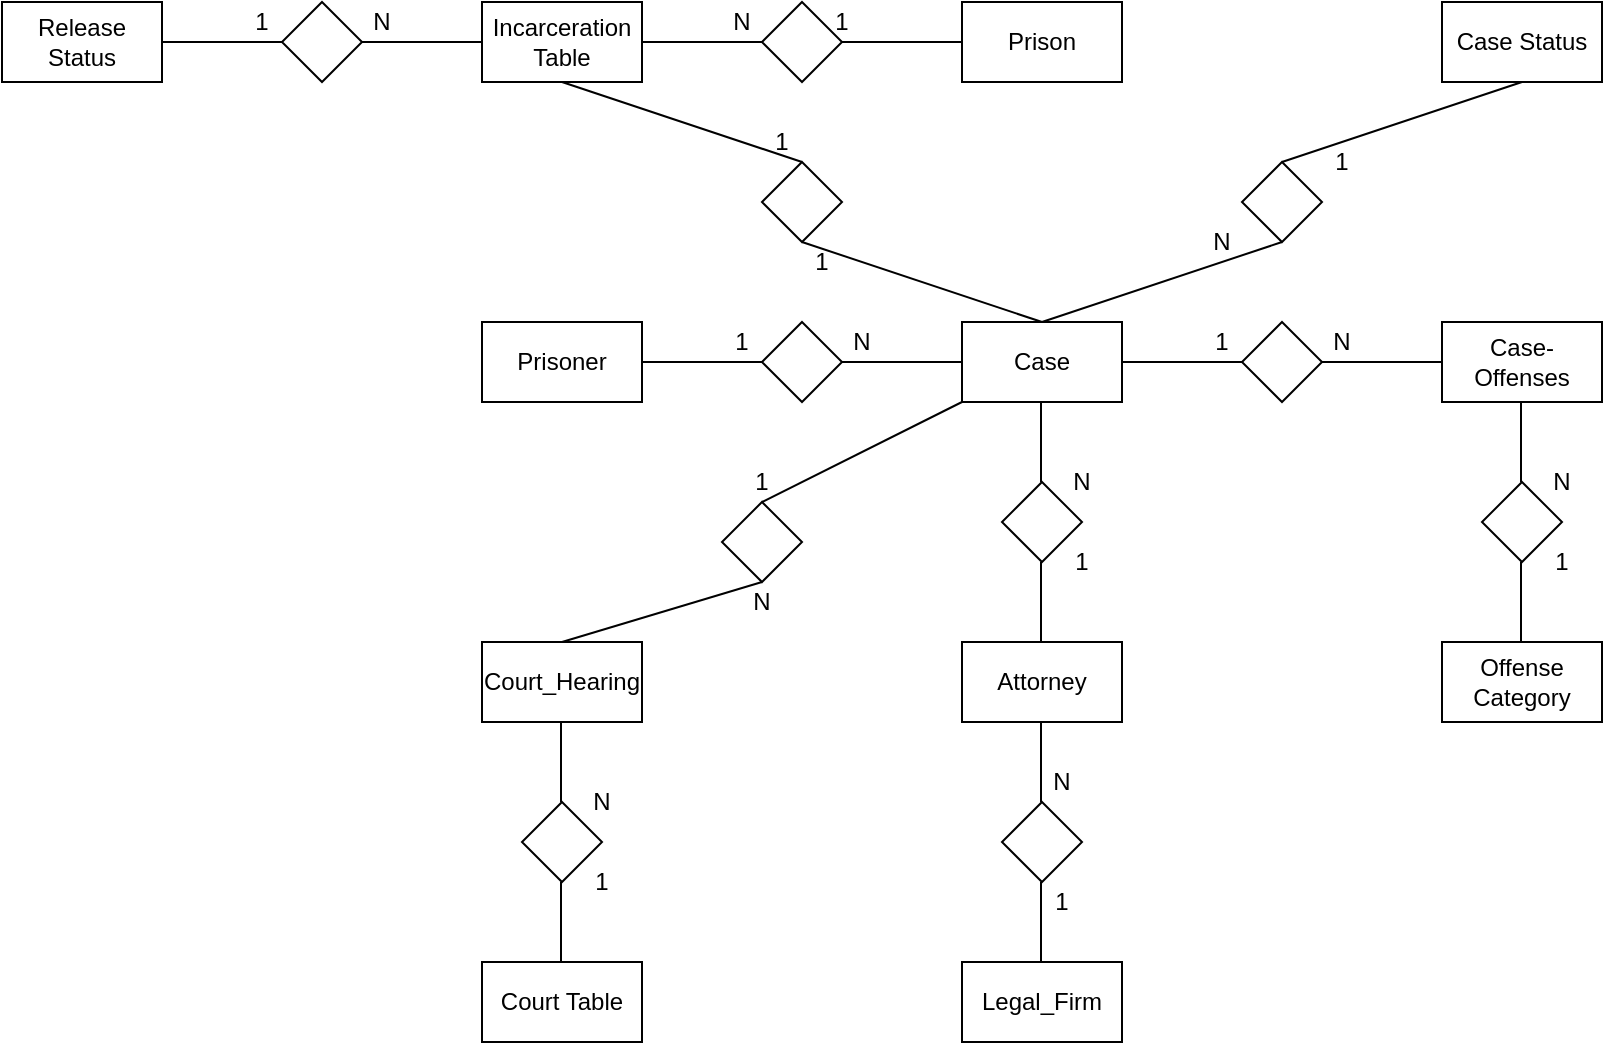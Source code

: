 <mxfile version="13.2.1" type="device"><diagram id="6-A-8fZmsjtBQCMecS1m" name="Page-1"><mxGraphModel dx="1328" dy="628" grid="1" gridSize="10" guides="1" tooltips="1" connect="1" arrows="1" fold="1" page="1" pageScale="1" pageWidth="850" pageHeight="1100" math="0" shadow="0"><root><mxCell id="0"/><mxCell id="1" parent="0"/><mxCell id="88L6ZnygSIBi1Msrdcqb-1" value="Prisoner" style="rounded=0;whiteSpace=wrap;html=1;" parent="1" vertex="1"><mxGeometry x="240" y="200" width="80" height="40" as="geometry"/></mxCell><mxCell id="88L6ZnygSIBi1Msrdcqb-2" value="Incarceration Table" style="rounded=0;whiteSpace=wrap;html=1;" parent="1" vertex="1"><mxGeometry x="240" y="40" width="80" height="40" as="geometry"/></mxCell><mxCell id="88L6ZnygSIBi1Msrdcqb-3" value="Case" style="rounded=0;whiteSpace=wrap;html=1;" parent="1" vertex="1"><mxGeometry x="480" y="200" width="80" height="40" as="geometry"/></mxCell><mxCell id="88L6ZnygSIBi1Msrdcqb-4" value="Case-Offenses" style="rounded=0;whiteSpace=wrap;html=1;" parent="1" vertex="1"><mxGeometry x="720" y="200" width="80" height="40" as="geometry"/></mxCell><mxCell id="88L6ZnygSIBi1Msrdcqb-5" value="Legal_Firm" style="rounded=0;whiteSpace=wrap;html=1;" parent="1" vertex="1"><mxGeometry x="480" y="520" width="80" height="40" as="geometry"/></mxCell><mxCell id="88L6ZnygSIBi1Msrdcqb-6" value="Court_Hearing" style="rounded=0;whiteSpace=wrap;html=1;" parent="1" vertex="1"><mxGeometry x="240" y="360" width="80" height="40" as="geometry"/></mxCell><mxCell id="88L6ZnygSIBi1Msrdcqb-8" value="Attorney" style="rounded=0;whiteSpace=wrap;html=1;" parent="1" vertex="1"><mxGeometry x="480" y="360" width="80" height="40" as="geometry"/></mxCell><mxCell id="88L6ZnygSIBi1Msrdcqb-9" value="" style="rhombus;whiteSpace=wrap;html=1;" parent="1" vertex="1"><mxGeometry x="380" y="120" width="40" height="40" as="geometry"/></mxCell><mxCell id="88L6ZnygSIBi1Msrdcqb-10" value="" style="endArrow=none;html=1;exitX=0.5;exitY=0;exitDx=0;exitDy=0;entryX=0.5;entryY=1;entryDx=0;entryDy=0;" parent="1" source="88L6ZnygSIBi1Msrdcqb-3" target="88L6ZnygSIBi1Msrdcqb-9" edge="1"><mxGeometry width="50" height="50" relative="1" as="geometry"><mxPoint x="490" y="340" as="sourcePoint"/><mxPoint x="540" y="290" as="targetPoint"/></mxGeometry></mxCell><mxCell id="88L6ZnygSIBi1Msrdcqb-11" value="" style="endArrow=none;html=1;exitX=0.5;exitY=0;exitDx=0;exitDy=0;entryX=0.5;entryY=1;entryDx=0;entryDy=0;" parent="1" source="88L6ZnygSIBi1Msrdcqb-9" target="88L6ZnygSIBi1Msrdcqb-2" edge="1"><mxGeometry width="50" height="50" relative="1" as="geometry"><mxPoint x="490" y="340" as="sourcePoint"/><mxPoint x="540" y="290" as="targetPoint"/></mxGeometry></mxCell><mxCell id="88L6ZnygSIBi1Msrdcqb-12" value="" style="rhombus;whiteSpace=wrap;html=1;" parent="1" vertex="1"><mxGeometry x="380" y="200" width="40" height="40" as="geometry"/></mxCell><mxCell id="88L6ZnygSIBi1Msrdcqb-13" value="" style="endArrow=none;html=1;exitX=1;exitY=0.5;exitDx=0;exitDy=0;entryX=0;entryY=0.5;entryDx=0;entryDy=0;" parent="1" source="88L6ZnygSIBi1Msrdcqb-1" target="88L6ZnygSIBi1Msrdcqb-12" edge="1"><mxGeometry width="50" height="50" relative="1" as="geometry"><mxPoint x="490" y="340" as="sourcePoint"/><mxPoint x="540" y="290" as="targetPoint"/></mxGeometry></mxCell><mxCell id="88L6ZnygSIBi1Msrdcqb-14" value="" style="rhombus;whiteSpace=wrap;html=1;" parent="1" vertex="1"><mxGeometry x="360" y="290" width="40" height="40" as="geometry"/></mxCell><mxCell id="88L6ZnygSIBi1Msrdcqb-15" value="" style="rhombus;whiteSpace=wrap;html=1;" parent="1" vertex="1"><mxGeometry x="620" y="200" width="40" height="40" as="geometry"/></mxCell><mxCell id="88L6ZnygSIBi1Msrdcqb-17" value="" style="rhombus;whiteSpace=wrap;html=1;" parent="1" vertex="1"><mxGeometry x="500" y="440" width="40" height="40" as="geometry"/></mxCell><mxCell id="88L6ZnygSIBi1Msrdcqb-18" value="" style="rhombus;whiteSpace=wrap;html=1;" parent="1" vertex="1"><mxGeometry x="500" y="280" width="40" height="40" as="geometry"/></mxCell><mxCell id="88L6ZnygSIBi1Msrdcqb-19" value="" style="endArrow=none;html=1;exitX=0;exitY=0.5;exitDx=0;exitDy=0;entryX=1;entryY=0.5;entryDx=0;entryDy=0;" parent="1" source="88L6ZnygSIBi1Msrdcqb-3" target="88L6ZnygSIBi1Msrdcqb-12" edge="1"><mxGeometry width="50" height="50" relative="1" as="geometry"><mxPoint x="330" y="230" as="sourcePoint"/><mxPoint x="390" y="230" as="targetPoint"/></mxGeometry></mxCell><mxCell id="88L6ZnygSIBi1Msrdcqb-20" value="" style="endArrow=none;html=1;exitX=0.5;exitY=0;exitDx=0;exitDy=0;entryX=0.5;entryY=1;entryDx=0;entryDy=0;" parent="1" source="88L6ZnygSIBi1Msrdcqb-6" target="88L6ZnygSIBi1Msrdcqb-14" edge="1"><mxGeometry width="50" height="50" relative="1" as="geometry"><mxPoint x="490" y="240" as="sourcePoint"/><mxPoint x="540" y="190" as="targetPoint"/></mxGeometry></mxCell><mxCell id="88L6ZnygSIBi1Msrdcqb-21" value="" style="endArrow=none;html=1;exitX=0.5;exitY=0;exitDx=0;exitDy=0;entryX=0;entryY=1;entryDx=0;entryDy=0;" parent="1" source="88L6ZnygSIBi1Msrdcqb-14" target="88L6ZnygSIBi1Msrdcqb-3" edge="1"><mxGeometry width="50" height="50" relative="1" as="geometry"><mxPoint x="490" y="240" as="sourcePoint"/><mxPoint x="540" y="190" as="targetPoint"/></mxGeometry></mxCell><mxCell id="88L6ZnygSIBi1Msrdcqb-22" value="" style="endArrow=none;html=1;exitX=0.5;exitY=0;exitDx=0;exitDy=0;entryX=0.5;entryY=1;entryDx=0;entryDy=0;" parent="1" edge="1"><mxGeometry width="50" height="50" relative="1" as="geometry"><mxPoint x="519.5" y="360" as="sourcePoint"/><mxPoint x="519.5" y="320" as="targetPoint"/></mxGeometry></mxCell><mxCell id="88L6ZnygSIBi1Msrdcqb-23" value="" style="endArrow=none;html=1;exitX=0.5;exitY=0;exitDx=0;exitDy=0;entryX=0.5;entryY=1;entryDx=0;entryDy=0;" parent="1" edge="1"><mxGeometry width="50" height="50" relative="1" as="geometry"><mxPoint x="519.5" y="280" as="sourcePoint"/><mxPoint x="519.5" y="240" as="targetPoint"/></mxGeometry></mxCell><mxCell id="88L6ZnygSIBi1Msrdcqb-24" value="" style="endArrow=none;html=1;exitX=0.5;exitY=0;exitDx=0;exitDy=0;entryX=0.5;entryY=1;entryDx=0;entryDy=0;" parent="1" edge="1"><mxGeometry width="50" height="50" relative="1" as="geometry"><mxPoint x="519.5" y="440" as="sourcePoint"/><mxPoint x="519.5" y="400" as="targetPoint"/></mxGeometry></mxCell><mxCell id="88L6ZnygSIBi1Msrdcqb-26" value="" style="endArrow=none;html=1;exitX=0.5;exitY=0;exitDx=0;exitDy=0;entryX=0.5;entryY=1;entryDx=0;entryDy=0;" parent="1" edge="1"><mxGeometry width="50" height="50" relative="1" as="geometry"><mxPoint x="519.5" y="520" as="sourcePoint"/><mxPoint x="519.5" y="480" as="targetPoint"/></mxGeometry></mxCell><mxCell id="88L6ZnygSIBi1Msrdcqb-27" value="" style="endArrow=none;html=1;exitX=1;exitY=0.5;exitDx=0;exitDy=0;entryX=0;entryY=0.5;entryDx=0;entryDy=0;" parent="1" source="88L6ZnygSIBi1Msrdcqb-3" target="88L6ZnygSIBi1Msrdcqb-15" edge="1"><mxGeometry width="50" height="50" relative="1" as="geometry"><mxPoint x="340" y="420" as="sourcePoint"/><mxPoint x="470" y="350" as="targetPoint"/></mxGeometry></mxCell><mxCell id="88L6ZnygSIBi1Msrdcqb-28" value="" style="endArrow=none;html=1;exitX=0;exitY=0.5;exitDx=0;exitDy=0;entryX=0.5;entryY=1;entryDx=0;entryDy=0;" parent="1" source="88L6ZnygSIBi1Msrdcqb-4" edge="1"><mxGeometry width="50" height="50" relative="1" as="geometry"><mxPoint x="660" y="260" as="sourcePoint"/><mxPoint x="660" y="220" as="targetPoint"/></mxGeometry></mxCell><mxCell id="88L6ZnygSIBi1Msrdcqb-35" value="1" style="text;html=1;strokeColor=none;fillColor=none;align=center;verticalAlign=middle;whiteSpace=wrap;rounded=0;" parent="1" vertex="1"><mxGeometry x="360" y="270" width="40" height="20" as="geometry"/></mxCell><mxCell id="88L6ZnygSIBi1Msrdcqb-36" value="N" style="text;html=1;strokeColor=none;fillColor=none;align=center;verticalAlign=middle;whiteSpace=wrap;rounded=0;" parent="1" vertex="1"><mxGeometry x="360" y="330" width="40" height="20" as="geometry"/></mxCell><mxCell id="88L6ZnygSIBi1Msrdcqb-37" value="1" style="text;html=1;strokeColor=none;fillColor=none;align=center;verticalAlign=middle;whiteSpace=wrap;rounded=0;" parent="1" vertex="1"><mxGeometry x="350" y="200" width="40" height="20" as="geometry"/></mxCell><mxCell id="88L6ZnygSIBi1Msrdcqb-38" value="N" style="text;html=1;strokeColor=none;fillColor=none;align=center;verticalAlign=middle;whiteSpace=wrap;rounded=0;" parent="1" vertex="1"><mxGeometry x="410" y="200" width="40" height="20" as="geometry"/></mxCell><mxCell id="88L6ZnygSIBi1Msrdcqb-40" value="N" style="text;html=1;strokeColor=none;fillColor=none;align=center;verticalAlign=middle;whiteSpace=wrap;rounded=0;" parent="1" vertex="1"><mxGeometry x="650" y="200" width="40" height="20" as="geometry"/></mxCell><mxCell id="88L6ZnygSIBi1Msrdcqb-41" value="1" style="text;html=1;strokeColor=none;fillColor=none;align=center;verticalAlign=middle;whiteSpace=wrap;rounded=0;" parent="1" vertex="1"><mxGeometry x="520" y="310" width="40" height="20" as="geometry"/></mxCell><mxCell id="88L6ZnygSIBi1Msrdcqb-42" value="N" style="text;html=1;strokeColor=none;fillColor=none;align=center;verticalAlign=middle;whiteSpace=wrap;rounded=0;" parent="1" vertex="1"><mxGeometry x="520" y="270" width="40" height="20" as="geometry"/></mxCell><mxCell id="88L6ZnygSIBi1Msrdcqb-43" value="1" style="text;html=1;strokeColor=none;fillColor=none;align=center;verticalAlign=middle;whiteSpace=wrap;rounded=0;" parent="1" vertex="1"><mxGeometry x="510" y="480" width="40" height="20" as="geometry"/></mxCell><mxCell id="88L6ZnygSIBi1Msrdcqb-45" value="N" style="text;html=1;strokeColor=none;fillColor=none;align=center;verticalAlign=middle;whiteSpace=wrap;rounded=0;" parent="1" vertex="1"><mxGeometry x="510" y="420" width="40" height="20" as="geometry"/></mxCell><mxCell id="88L6ZnygSIBi1Msrdcqb-48" value="Offense Category" style="rounded=0;whiteSpace=wrap;html=1;" parent="1" vertex="1"><mxGeometry x="720" y="360" width="80" height="40" as="geometry"/></mxCell><mxCell id="88L6ZnygSIBi1Msrdcqb-49" value="Court Table" style="rounded=0;whiteSpace=wrap;html=1;" parent="1" vertex="1"><mxGeometry x="240" y="520" width="80" height="40" as="geometry"/></mxCell><mxCell id="88L6ZnygSIBi1Msrdcqb-50" value="Prison" style="rounded=0;whiteSpace=wrap;html=1;" parent="1" vertex="1"><mxGeometry x="480" y="40" width="80" height="40" as="geometry"/></mxCell><mxCell id="88L6ZnygSIBi1Msrdcqb-51" value="" style="rhombus;whiteSpace=wrap;html=1;" parent="1" vertex="1"><mxGeometry x="740" y="280" width="40" height="40" as="geometry"/></mxCell><mxCell id="88L6ZnygSIBi1Msrdcqb-52" value="" style="endArrow=none;html=1;exitX=0.5;exitY=0;exitDx=0;exitDy=0;entryX=0.5;entryY=1;entryDx=0;entryDy=0;" parent="1" edge="1"><mxGeometry width="50" height="50" relative="1" as="geometry"><mxPoint x="759.5" y="360" as="sourcePoint"/><mxPoint x="759.5" y="320" as="targetPoint"/></mxGeometry></mxCell><mxCell id="88L6ZnygSIBi1Msrdcqb-53" value="" style="endArrow=none;html=1;exitX=0.5;exitY=0;exitDx=0;exitDy=0;entryX=0.5;entryY=1;entryDx=0;entryDy=0;" parent="1" edge="1"><mxGeometry width="50" height="50" relative="1" as="geometry"><mxPoint x="759.5" y="280" as="sourcePoint"/><mxPoint x="759.5" y="240" as="targetPoint"/></mxGeometry></mxCell><mxCell id="88L6ZnygSIBi1Msrdcqb-54" value="" style="rhombus;whiteSpace=wrap;html=1;" parent="1" vertex="1"><mxGeometry x="260" y="440" width="40" height="40" as="geometry"/></mxCell><mxCell id="88L6ZnygSIBi1Msrdcqb-55" value="" style="endArrow=none;html=1;exitX=0.5;exitY=0;exitDx=0;exitDy=0;entryX=0.5;entryY=1;entryDx=0;entryDy=0;" parent="1" edge="1"><mxGeometry width="50" height="50" relative="1" as="geometry"><mxPoint x="279.5" y="520" as="sourcePoint"/><mxPoint x="279.5" y="480" as="targetPoint"/></mxGeometry></mxCell><mxCell id="88L6ZnygSIBi1Msrdcqb-56" value="" style="endArrow=none;html=1;exitX=0.5;exitY=0;exitDx=0;exitDy=0;entryX=0.5;entryY=1;entryDx=0;entryDy=0;" parent="1" edge="1"><mxGeometry width="50" height="50" relative="1" as="geometry"><mxPoint x="279.5" y="440" as="sourcePoint"/><mxPoint x="279.5" y="400" as="targetPoint"/></mxGeometry></mxCell><mxCell id="88L6ZnygSIBi1Msrdcqb-57" value="1" style="text;html=1;strokeColor=none;fillColor=none;align=center;verticalAlign=middle;whiteSpace=wrap;rounded=0;" parent="1" vertex="1"><mxGeometry x="760" y="310" width="40" height="20" as="geometry"/></mxCell><mxCell id="88L6ZnygSIBi1Msrdcqb-58" value="N" style="text;html=1;strokeColor=none;fillColor=none;align=center;verticalAlign=middle;whiteSpace=wrap;rounded=0;" parent="1" vertex="1"><mxGeometry x="760" y="270" width="40" height="20" as="geometry"/></mxCell><mxCell id="88L6ZnygSIBi1Msrdcqb-59" value="1" style="text;html=1;strokeColor=none;fillColor=none;align=center;verticalAlign=middle;whiteSpace=wrap;rounded=0;" parent="1" vertex="1"><mxGeometry x="280" y="470" width="40" height="20" as="geometry"/></mxCell><mxCell id="88L6ZnygSIBi1Msrdcqb-60" value="N" style="text;html=1;strokeColor=none;fillColor=none;align=center;verticalAlign=middle;whiteSpace=wrap;rounded=0;" parent="1" vertex="1"><mxGeometry x="280" y="430" width="40" height="20" as="geometry"/></mxCell><mxCell id="88L6ZnygSIBi1Msrdcqb-61" value="" style="rhombus;whiteSpace=wrap;html=1;" parent="1" vertex="1"><mxGeometry x="380" y="40" width="40" height="40" as="geometry"/></mxCell><mxCell id="88L6ZnygSIBi1Msrdcqb-62" value="" style="endArrow=none;html=1;exitX=1;exitY=0.5;exitDx=0;exitDy=0;entryX=0;entryY=0.5;entryDx=0;entryDy=0;" parent="1" target="88L6ZnygSIBi1Msrdcqb-61" edge="1"><mxGeometry width="50" height="50" relative="1" as="geometry"><mxPoint x="320" y="60" as="sourcePoint"/><mxPoint x="540" y="130" as="targetPoint"/></mxGeometry></mxCell><mxCell id="88L6ZnygSIBi1Msrdcqb-63" value="" style="endArrow=none;html=1;exitX=0;exitY=0.5;exitDx=0;exitDy=0;entryX=1;entryY=0.5;entryDx=0;entryDy=0;" parent="1" target="88L6ZnygSIBi1Msrdcqb-61" edge="1"><mxGeometry width="50" height="50" relative="1" as="geometry"><mxPoint x="480" y="60" as="sourcePoint"/><mxPoint x="390" y="70" as="targetPoint"/></mxGeometry></mxCell><mxCell id="88L6ZnygSIBi1Msrdcqb-65" value="1" style="text;html=1;strokeColor=none;fillColor=none;align=center;verticalAlign=middle;whiteSpace=wrap;rounded=0;" parent="1" vertex="1"><mxGeometry x="400" y="40" width="40" height="20" as="geometry"/></mxCell><mxCell id="88L6ZnygSIBi1Msrdcqb-67" value="1" style="text;html=1;strokeColor=none;fillColor=none;align=center;verticalAlign=middle;whiteSpace=wrap;rounded=0;" parent="1" vertex="1"><mxGeometry x="370" y="100" width="40" height="20" as="geometry"/></mxCell><mxCell id="88L6ZnygSIBi1Msrdcqb-69" value="N" style="text;html=1;strokeColor=none;fillColor=none;align=center;verticalAlign=middle;whiteSpace=wrap;rounded=0;" parent="1" vertex="1"><mxGeometry x="350" y="40" width="40" height="20" as="geometry"/></mxCell><mxCell id="CbOvgb89FoN8Vno8i6WX-1" value="" style="endArrow=none;html=1;entryX=0.5;entryY=1;entryDx=0;entryDy=0;" parent="1" target="CbOvgb89FoN8Vno8i6WX-3" edge="1"><mxGeometry width="50" height="50" relative="1" as="geometry"><mxPoint x="520" y="200" as="sourcePoint"/><mxPoint x="570" y="150" as="targetPoint"/></mxGeometry></mxCell><mxCell id="CbOvgb89FoN8Vno8i6WX-3" value="" style="rhombus;whiteSpace=wrap;html=1;" parent="1" vertex="1"><mxGeometry x="620" y="120" width="40" height="40" as="geometry"/></mxCell><mxCell id="CbOvgb89FoN8Vno8i6WX-4" value="" style="endArrow=none;html=1;entryX=0.5;entryY=1;entryDx=0;entryDy=0;" parent="1" edge="1"><mxGeometry width="50" height="50" relative="1" as="geometry"><mxPoint x="640.0" y="120" as="sourcePoint"/><mxPoint x="760.0" y="80" as="targetPoint"/></mxGeometry></mxCell><mxCell id="CbOvgb89FoN8Vno8i6WX-5" value="Case Status" style="rounded=0;whiteSpace=wrap;html=1;" parent="1" vertex="1"><mxGeometry x="720" y="40" width="80" height="40" as="geometry"/></mxCell><mxCell id="CbOvgb89FoN8Vno8i6WX-6" value="1" style="text;html=1;strokeColor=none;fillColor=none;align=center;verticalAlign=middle;whiteSpace=wrap;rounded=0;" parent="1" vertex="1"><mxGeometry x="590" y="200" width="40" height="20" as="geometry"/></mxCell><mxCell id="CbOvgb89FoN8Vno8i6WX-7" value="1" style="text;html=1;strokeColor=none;fillColor=none;align=center;verticalAlign=middle;whiteSpace=wrap;rounded=0;" parent="1" vertex="1"><mxGeometry x="650" y="110" width="40" height="20" as="geometry"/></mxCell><mxCell id="CbOvgb89FoN8Vno8i6WX-8" value="N" style="text;html=1;strokeColor=none;fillColor=none;align=center;verticalAlign=middle;whiteSpace=wrap;rounded=0;" parent="1" vertex="1"><mxGeometry x="590" y="150" width="40" height="20" as="geometry"/></mxCell><mxCell id="oKJoSQ-ywFa6cX89qdWp-1" value="Release Status" style="rounded=0;whiteSpace=wrap;html=1;" vertex="1" parent="1"><mxGeometry y="40" width="80" height="40" as="geometry"/></mxCell><mxCell id="oKJoSQ-ywFa6cX89qdWp-2" value="" style="endArrow=none;html=1;exitX=1;exitY=0.5;exitDx=0;exitDy=0;entryX=0;entryY=0.5;entryDx=0;entryDy=0;" edge="1" parent="1"><mxGeometry width="50" height="50" relative="1" as="geometry"><mxPoint x="80" y="60" as="sourcePoint"/><mxPoint x="140" y="60" as="targetPoint"/></mxGeometry></mxCell><mxCell id="oKJoSQ-ywFa6cX89qdWp-3" value="" style="endArrow=none;html=1;exitX=0;exitY=0.5;exitDx=0;exitDy=0;entryX=1;entryY=0.5;entryDx=0;entryDy=0;" edge="1" parent="1"><mxGeometry width="50" height="50" relative="1" as="geometry"><mxPoint x="240" y="60" as="sourcePoint"/><mxPoint x="180" y="60" as="targetPoint"/></mxGeometry></mxCell><mxCell id="oKJoSQ-ywFa6cX89qdWp-4" value="1" style="text;html=1;strokeColor=none;fillColor=none;align=center;verticalAlign=middle;whiteSpace=wrap;rounded=0;" vertex="1" parent="1"><mxGeometry x="110" y="40" width="40" height="20" as="geometry"/></mxCell><mxCell id="oKJoSQ-ywFa6cX89qdWp-5" value="N" style="text;html=1;strokeColor=none;fillColor=none;align=center;verticalAlign=middle;whiteSpace=wrap;rounded=0;" vertex="1" parent="1"><mxGeometry x="170" y="40" width="40" height="20" as="geometry"/></mxCell><mxCell id="oKJoSQ-ywFa6cX89qdWp-10" value="" style="rhombus;whiteSpace=wrap;html=1;" vertex="1" parent="1"><mxGeometry x="140" y="40" width="40" height="40" as="geometry"/></mxCell><mxCell id="oKJoSQ-ywFa6cX89qdWp-11" value="1" style="text;html=1;strokeColor=none;fillColor=none;align=center;verticalAlign=middle;whiteSpace=wrap;rounded=0;" vertex="1" parent="1"><mxGeometry x="390" y="160" width="40" height="20" as="geometry"/></mxCell></root></mxGraphModel></diagram></mxfile>